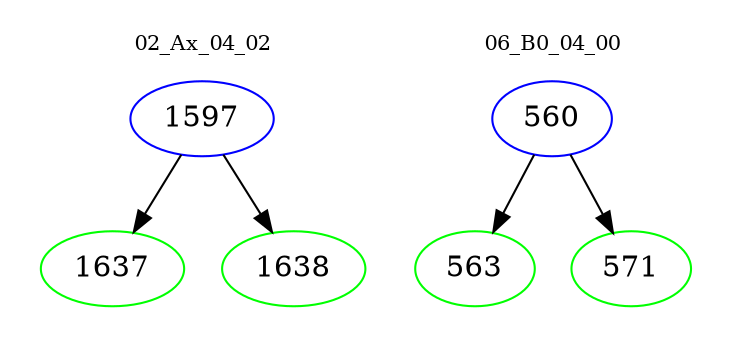digraph{
subgraph cluster_0 {
color = white
label = "02_Ax_04_02";
fontsize=10;
T0_1597 [label="1597", color="blue"]
T0_1597 -> T0_1637 [color="black"]
T0_1637 [label="1637", color="green"]
T0_1597 -> T0_1638 [color="black"]
T0_1638 [label="1638", color="green"]
}
subgraph cluster_1 {
color = white
label = "06_B0_04_00";
fontsize=10;
T1_560 [label="560", color="blue"]
T1_560 -> T1_563 [color="black"]
T1_563 [label="563", color="green"]
T1_560 -> T1_571 [color="black"]
T1_571 [label="571", color="green"]
}
}

